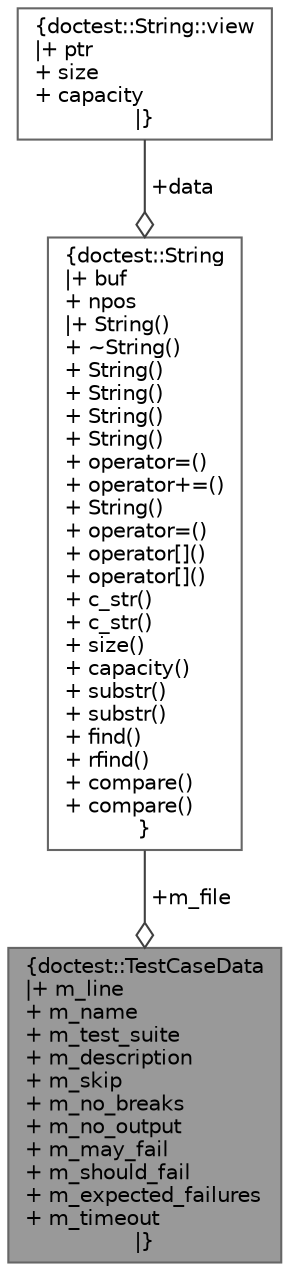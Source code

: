 digraph "doctest::TestCaseData"
{
 // LATEX_PDF_SIZE
  bgcolor="transparent";
  edge [fontname=Helvetica,fontsize=10,labelfontname=Helvetica,labelfontsize=10];
  node [fontname=Helvetica,fontsize=10,shape=box,height=0.2,width=0.4];
  Node1 [label="{doctest::TestCaseData\n|+ m_line\l+ m_name\l+ m_test_suite\l+ m_description\l+ m_skip\l+ m_no_breaks\l+ m_no_output\l+ m_may_fail\l+ m_should_fail\l+ m_expected_failures\l+ m_timeout\l|}",height=0.2,width=0.4,color="gray40", fillcolor="grey60", style="filled", fontcolor="black",tooltip=" "];
  Node2 -> Node1 [color="grey25",style="solid",label=" +m_file" ,arrowhead="odiamond"];
  Node2 [label="{doctest::String\n|+ buf\l+ npos\l|+ String()\l+ ~String()\l+ String()\l+ String()\l+ String()\l+ String()\l+ operator=()\l+ operator+=()\l+ String()\l+ operator=()\l+ operator[]()\l+ operator[]()\l+ c_str()\l+ c_str()\l+ size()\l+ capacity()\l+ substr()\l+ substr()\l+ find()\l+ rfind()\l+ compare()\l+ compare()\l}",height=0.2,width=0.4,color="gray40", fillcolor="white", style="filled",URL="$classdoctest_1_1_string.html",tooltip=" "];
  Node3 -> Node2 [color="grey25",style="solid",label=" +data" ,arrowhead="odiamond"];
  Node3 [label="{doctest::String::view\n|+ ptr\l+ size\l+ capacity\l|}",height=0.2,width=0.4,color="gray40", fillcolor="white", style="filled",tooltip=" "];
}
